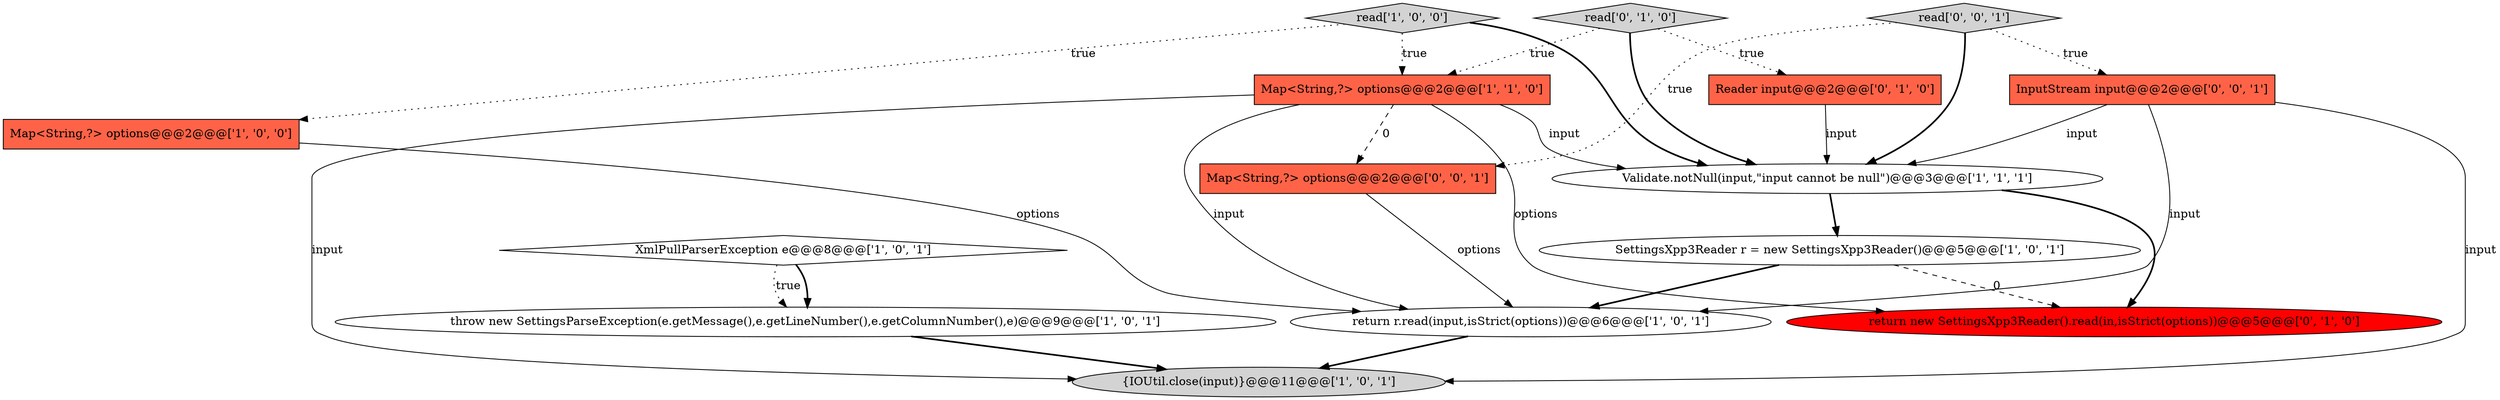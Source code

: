 digraph {
9 [style = filled, label = "return new SettingsXpp3Reader().read(in,isStrict(options))@@@5@@@['0', '1', '0']", fillcolor = red, shape = ellipse image = "AAA1AAABBB2BBB"];
4 [style = filled, label = "SettingsXpp3Reader r = new SettingsXpp3Reader()@@@5@@@['1', '0', '1']", fillcolor = white, shape = ellipse image = "AAA0AAABBB1BBB"];
6 [style = filled, label = "Map<String,?> options@@@2@@@['1', '1', '0']", fillcolor = tomato, shape = box image = "AAA0AAABBB1BBB"];
7 [style = filled, label = "throw new SettingsParseException(e.getMessage(),e.getLineNumber(),e.getColumnNumber(),e)@@@9@@@['1', '0', '1']", fillcolor = white, shape = ellipse image = "AAA0AAABBB1BBB"];
8 [style = filled, label = "{IOUtil.close(input)}@@@11@@@['1', '0', '1']", fillcolor = lightgray, shape = ellipse image = "AAA0AAABBB1BBB"];
12 [style = filled, label = "InputStream input@@@2@@@['0', '0', '1']", fillcolor = tomato, shape = box image = "AAA0AAABBB3BBB"];
10 [style = filled, label = "read['0', '1', '0']", fillcolor = lightgray, shape = diamond image = "AAA0AAABBB2BBB"];
14 [style = filled, label = "read['0', '0', '1']", fillcolor = lightgray, shape = diamond image = "AAA0AAABBB3BBB"];
5 [style = filled, label = "read['1', '0', '0']", fillcolor = lightgray, shape = diamond image = "AAA0AAABBB1BBB"];
2 [style = filled, label = "Map<String,?> options@@@2@@@['1', '0', '0']", fillcolor = tomato, shape = box image = "AAA0AAABBB1BBB"];
11 [style = filled, label = "Reader input@@@2@@@['0', '1', '0']", fillcolor = tomato, shape = box image = "AAA0AAABBB2BBB"];
1 [style = filled, label = "XmlPullParserException e@@@8@@@['1', '0', '1']", fillcolor = white, shape = diamond image = "AAA0AAABBB1BBB"];
13 [style = filled, label = "Map<String,?> options@@@2@@@['0', '0', '1']", fillcolor = tomato, shape = box image = "AAA0AAABBB3BBB"];
0 [style = filled, label = "return r.read(input,isStrict(options))@@@6@@@['1', '0', '1']", fillcolor = white, shape = ellipse image = "AAA0AAABBB1BBB"];
3 [style = filled, label = "Validate.notNull(input,\"input cannot be null\")@@@3@@@['1', '1', '1']", fillcolor = white, shape = ellipse image = "AAA0AAABBB1BBB"];
5->3 [style = bold, label=""];
14->3 [style = bold, label=""];
10->6 [style = dotted, label="true"];
14->12 [style = dotted, label="true"];
13->0 [style = solid, label="options"];
12->0 [style = solid, label="input"];
5->6 [style = dotted, label="true"];
10->3 [style = bold, label=""];
6->3 [style = solid, label="input"];
6->8 [style = solid, label="input"];
2->0 [style = solid, label="options"];
7->8 [style = bold, label=""];
3->4 [style = bold, label=""];
1->7 [style = bold, label=""];
14->13 [style = dotted, label="true"];
4->0 [style = bold, label=""];
1->7 [style = dotted, label="true"];
3->9 [style = bold, label=""];
4->9 [style = dashed, label="0"];
11->3 [style = solid, label="input"];
6->13 [style = dashed, label="0"];
6->9 [style = solid, label="options"];
10->11 [style = dotted, label="true"];
12->8 [style = solid, label="input"];
0->8 [style = bold, label=""];
12->3 [style = solid, label="input"];
6->0 [style = solid, label="input"];
5->2 [style = dotted, label="true"];
}

